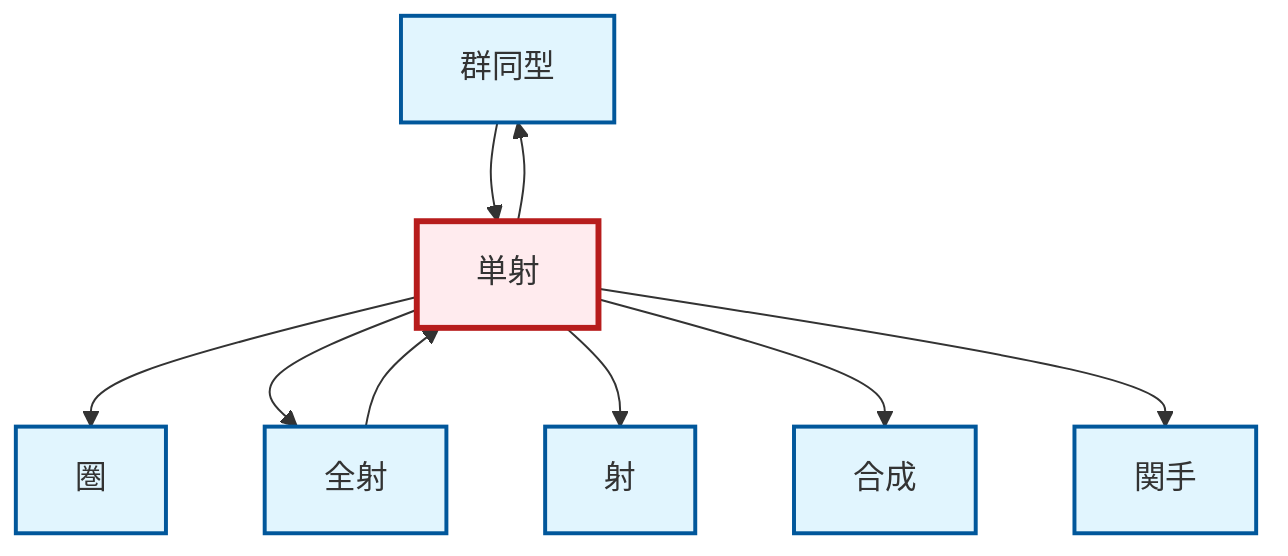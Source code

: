 graph TD
    classDef definition fill:#e1f5fe,stroke:#01579b,stroke-width:2px
    classDef theorem fill:#f3e5f5,stroke:#4a148c,stroke-width:2px
    classDef axiom fill:#fff3e0,stroke:#e65100,stroke-width:2px
    classDef example fill:#e8f5e9,stroke:#1b5e20,stroke-width:2px
    classDef current fill:#ffebee,stroke:#b71c1c,stroke-width:3px
    def-functor["関手"]:::definition
    def-isomorphism["群同型"]:::definition
    def-morphism["射"]:::definition
    def-epimorphism["全射"]:::definition
    def-monomorphism["単射"]:::definition
    def-category["圏"]:::definition
    def-composition["合成"]:::definition
    def-monomorphism --> def-isomorphism
    def-monomorphism --> def-category
    def-monomorphism --> def-epimorphism
    def-monomorphism --> def-morphism
    def-epimorphism --> def-monomorphism
    def-monomorphism --> def-composition
    def-isomorphism --> def-monomorphism
    def-monomorphism --> def-functor
    class def-monomorphism current
